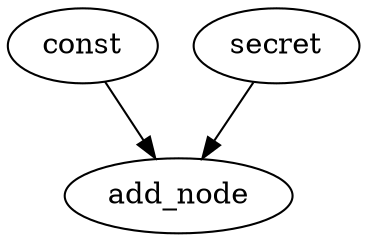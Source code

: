 digraph {
add_node;
const;
secret;
const -> add_node [key=a, loop=False];
secret -> add_node [key=b, loop=False];
}
